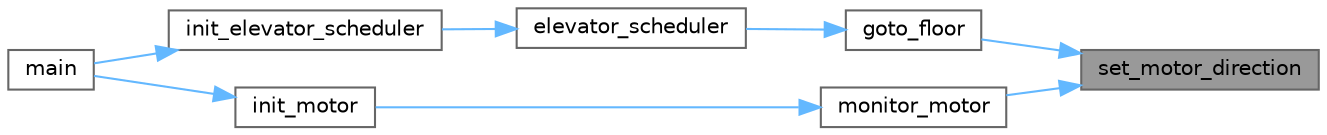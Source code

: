 digraph "set_motor_direction"
{
 // LATEX_PDF_SIZE
  bgcolor="transparent";
  edge [fontname=Helvetica,fontsize=10,labelfontname=Helvetica,labelfontsize=10];
  node [fontname=Helvetica,fontsize=10,shape=box,height=0.2,width=0.4];
  rankdir="RL";
  Node1 [id="Node000001",label="set_motor_direction",height=0.2,width=0.4,color="gray40", fillcolor="grey60", style="filled", fontcolor="black",tooltip="Sets the motor's direction to move up, down, or stay idle."];
  Node1 -> Node2 [id="edge1_Node000001_Node000002",dir="back",color="steelblue1",style="solid",tooltip=" "];
  Node2 [id="Node000002",label="goto_floor",height=0.2,width=0.4,color="grey40", fillcolor="white", style="filled",URL="$motor_8c.html#ab40a1a0f03666d43a8a07ae044c6066d",tooltip="Move the elevator to the specified floor."];
  Node2 -> Node3 [id="edge2_Node000002_Node000003",dir="back",color="steelblue1",style="solid",tooltip=" "];
  Node3 [id="Node000003",label="elevator_scheduler",height=0.2,width=0.4,color="grey40", fillcolor="white", style="filled",URL="$elevator_8c.html#a4a09e7f1ddea08ce376fc9f89d544ada",tooltip="Schedule and determine the next floor for the elevator to go to."];
  Node3 -> Node4 [id="edge3_Node000003_Node000004",dir="back",color="steelblue1",style="solid",tooltip=" "];
  Node4 [id="Node000004",label="init_elevator_scheduler",height=0.2,width=0.4,color="grey40", fillcolor="white", style="filled",URL="$elevator_8c.html#afc3c9c97ecd69cf34a393f9261efc0af",tooltip="Initializes the elevator scheduler's task."];
  Node4 -> Node5 [id="edge4_Node000004_Node000005",dir="back",color="steelblue1",style="solid",tooltip=" "];
  Node5 [id="Node000005",label="main",height=0.2,width=0.4,color="grey40", fillcolor="white", style="filled",URL="$main_8c.html#acdef7a1fd863a6d3770c1268cb06add3",tooltip=" "];
  Node1 -> Node6 [id="edge5_Node000001_Node000006",dir="back",color="steelblue1",style="solid",tooltip=" "];
  Node6 [id="Node000006",label="monitor_motor",height=0.2,width=0.4,color="grey40", fillcolor="white", style="filled",URL="$motor_8c.html#abe79058298b250a2532f374868df320c",tooltip="Monitors and adjusts the motor's speed and direction in real-time."];
  Node6 -> Node7 [id="edge6_Node000006_Node000007",dir="back",color="steelblue1",style="solid",tooltip=" "];
  Node7 [id="Node000007",label="init_motor",height=0.2,width=0.4,color="grey40", fillcolor="white", style="filled",URL="$motor_8c.html#a10f8eee1390e28e414927e87161afb6d",tooltip="Initializes the motor task but does not activate it initially."];
  Node7 -> Node5 [id="edge7_Node000007_Node000005",dir="back",color="steelblue1",style="solid",tooltip=" "];
}

